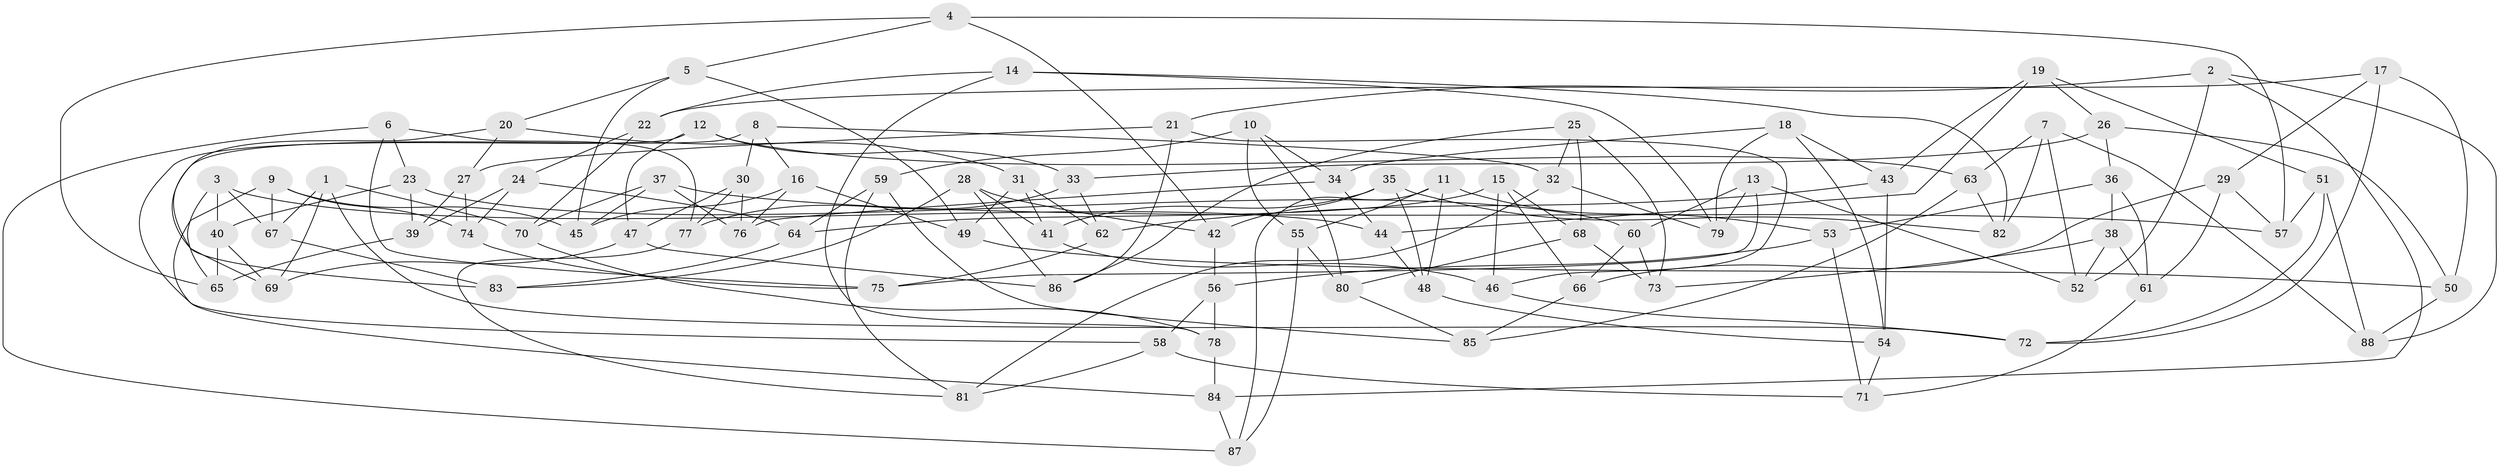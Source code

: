// Generated by graph-tools (version 1.1) at 2025/03/03/09/25 03:03:05]
// undirected, 88 vertices, 176 edges
graph export_dot {
graph [start="1"]
  node [color=gray90,style=filled];
  1;
  2;
  3;
  4;
  5;
  6;
  7;
  8;
  9;
  10;
  11;
  12;
  13;
  14;
  15;
  16;
  17;
  18;
  19;
  20;
  21;
  22;
  23;
  24;
  25;
  26;
  27;
  28;
  29;
  30;
  31;
  32;
  33;
  34;
  35;
  36;
  37;
  38;
  39;
  40;
  41;
  42;
  43;
  44;
  45;
  46;
  47;
  48;
  49;
  50;
  51;
  52;
  53;
  54;
  55;
  56;
  57;
  58;
  59;
  60;
  61;
  62;
  63;
  64;
  65;
  66;
  67;
  68;
  69;
  70;
  71;
  72;
  73;
  74;
  75;
  76;
  77;
  78;
  79;
  80;
  81;
  82;
  83;
  84;
  85;
  86;
  87;
  88;
  1 -- 69;
  1 -- 67;
  1 -- 72;
  1 -- 70;
  2 -- 52;
  2 -- 88;
  2 -- 21;
  2 -- 84;
  3 -- 65;
  3 -- 67;
  3 -- 44;
  3 -- 40;
  4 -- 65;
  4 -- 42;
  4 -- 5;
  4 -- 57;
  5 -- 49;
  5 -- 45;
  5 -- 20;
  6 -- 87;
  6 -- 75;
  6 -- 23;
  6 -- 77;
  7 -- 88;
  7 -- 52;
  7 -- 82;
  7 -- 63;
  8 -- 32;
  8 -- 16;
  8 -- 30;
  8 -- 69;
  9 -- 67;
  9 -- 45;
  9 -- 74;
  9 -- 84;
  10 -- 34;
  10 -- 80;
  10 -- 59;
  10 -- 55;
  11 -- 48;
  11 -- 87;
  11 -- 53;
  11 -- 55;
  12 -- 47;
  12 -- 58;
  12 -- 63;
  12 -- 33;
  13 -- 79;
  13 -- 60;
  13 -- 75;
  13 -- 52;
  14 -- 22;
  14 -- 82;
  14 -- 78;
  14 -- 79;
  15 -- 66;
  15 -- 64;
  15 -- 68;
  15 -- 46;
  16 -- 49;
  16 -- 76;
  16 -- 45;
  17 -- 29;
  17 -- 50;
  17 -- 72;
  17 -- 22;
  18 -- 34;
  18 -- 79;
  18 -- 54;
  18 -- 43;
  19 -- 44;
  19 -- 26;
  19 -- 51;
  19 -- 43;
  20 -- 83;
  20 -- 27;
  20 -- 31;
  21 -- 27;
  21 -- 46;
  21 -- 86;
  22 -- 24;
  22 -- 70;
  23 -- 60;
  23 -- 39;
  23 -- 40;
  24 -- 64;
  24 -- 39;
  24 -- 74;
  25 -- 73;
  25 -- 86;
  25 -- 68;
  25 -- 32;
  26 -- 36;
  26 -- 33;
  26 -- 50;
  27 -- 74;
  27 -- 39;
  28 -- 83;
  28 -- 42;
  28 -- 41;
  28 -- 86;
  29 -- 61;
  29 -- 66;
  29 -- 57;
  30 -- 47;
  30 -- 77;
  30 -- 76;
  31 -- 41;
  31 -- 62;
  31 -- 49;
  32 -- 81;
  32 -- 79;
  33 -- 77;
  33 -- 62;
  34 -- 44;
  34 -- 76;
  35 -- 41;
  35 -- 48;
  35 -- 42;
  35 -- 82;
  36 -- 53;
  36 -- 61;
  36 -- 38;
  37 -- 57;
  37 -- 45;
  37 -- 70;
  37 -- 76;
  38 -- 61;
  38 -- 73;
  38 -- 52;
  39 -- 65;
  40 -- 65;
  40 -- 69;
  41 -- 46;
  42 -- 56;
  43 -- 54;
  43 -- 62;
  44 -- 48;
  46 -- 72;
  47 -- 86;
  47 -- 69;
  48 -- 54;
  49 -- 50;
  50 -- 88;
  51 -- 72;
  51 -- 88;
  51 -- 57;
  53 -- 71;
  53 -- 56;
  54 -- 71;
  55 -- 87;
  55 -- 80;
  56 -- 58;
  56 -- 78;
  58 -- 81;
  58 -- 71;
  59 -- 64;
  59 -- 81;
  59 -- 85;
  60 -- 66;
  60 -- 73;
  61 -- 71;
  62 -- 75;
  63 -- 85;
  63 -- 82;
  64 -- 83;
  66 -- 85;
  67 -- 83;
  68 -- 80;
  68 -- 73;
  70 -- 78;
  74 -- 75;
  77 -- 81;
  78 -- 84;
  80 -- 85;
  84 -- 87;
}
